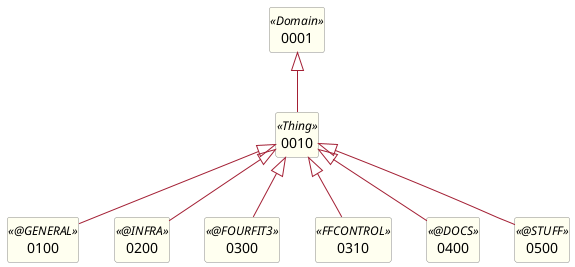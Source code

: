 
@startuml
skinparam class {
  ArrowColor #A31F34  
  Bordercolor #8a8b8c
  BackgroundColor #fffff0
}
class 0001 <<Domain>> {

}
class 0010 <<Thing>> {

}
class 0100 <<@GENERAL>>{

}
class 0200 <<@INFRA>>{

}
class 0300 <<@FOURFIT3>>{

}
class 0310 <<FFCONTROL>>{

}
class 0400 <<@DOCS>>{

}
class 0500 <<@STUFF>>{

}

0001 <|-- 0010
0010 <|-- 0100
0010 <|-- 0200
0010 <|-- 0300
0010 <|-- 0310
0010 <|-- 0400
0010 <|-- 0500

hide members
hide <<Domain>> circle
hide <<Thing>> circle
hide <<@GENERAL>> circle
hide <<@INFRA>> circle
hide <<@FOURFIT3>> circle
hide <<FFCONTROL>> circle
hide <<@DOCS>> circle
hide <<@STUFF>> circle
@enduml
